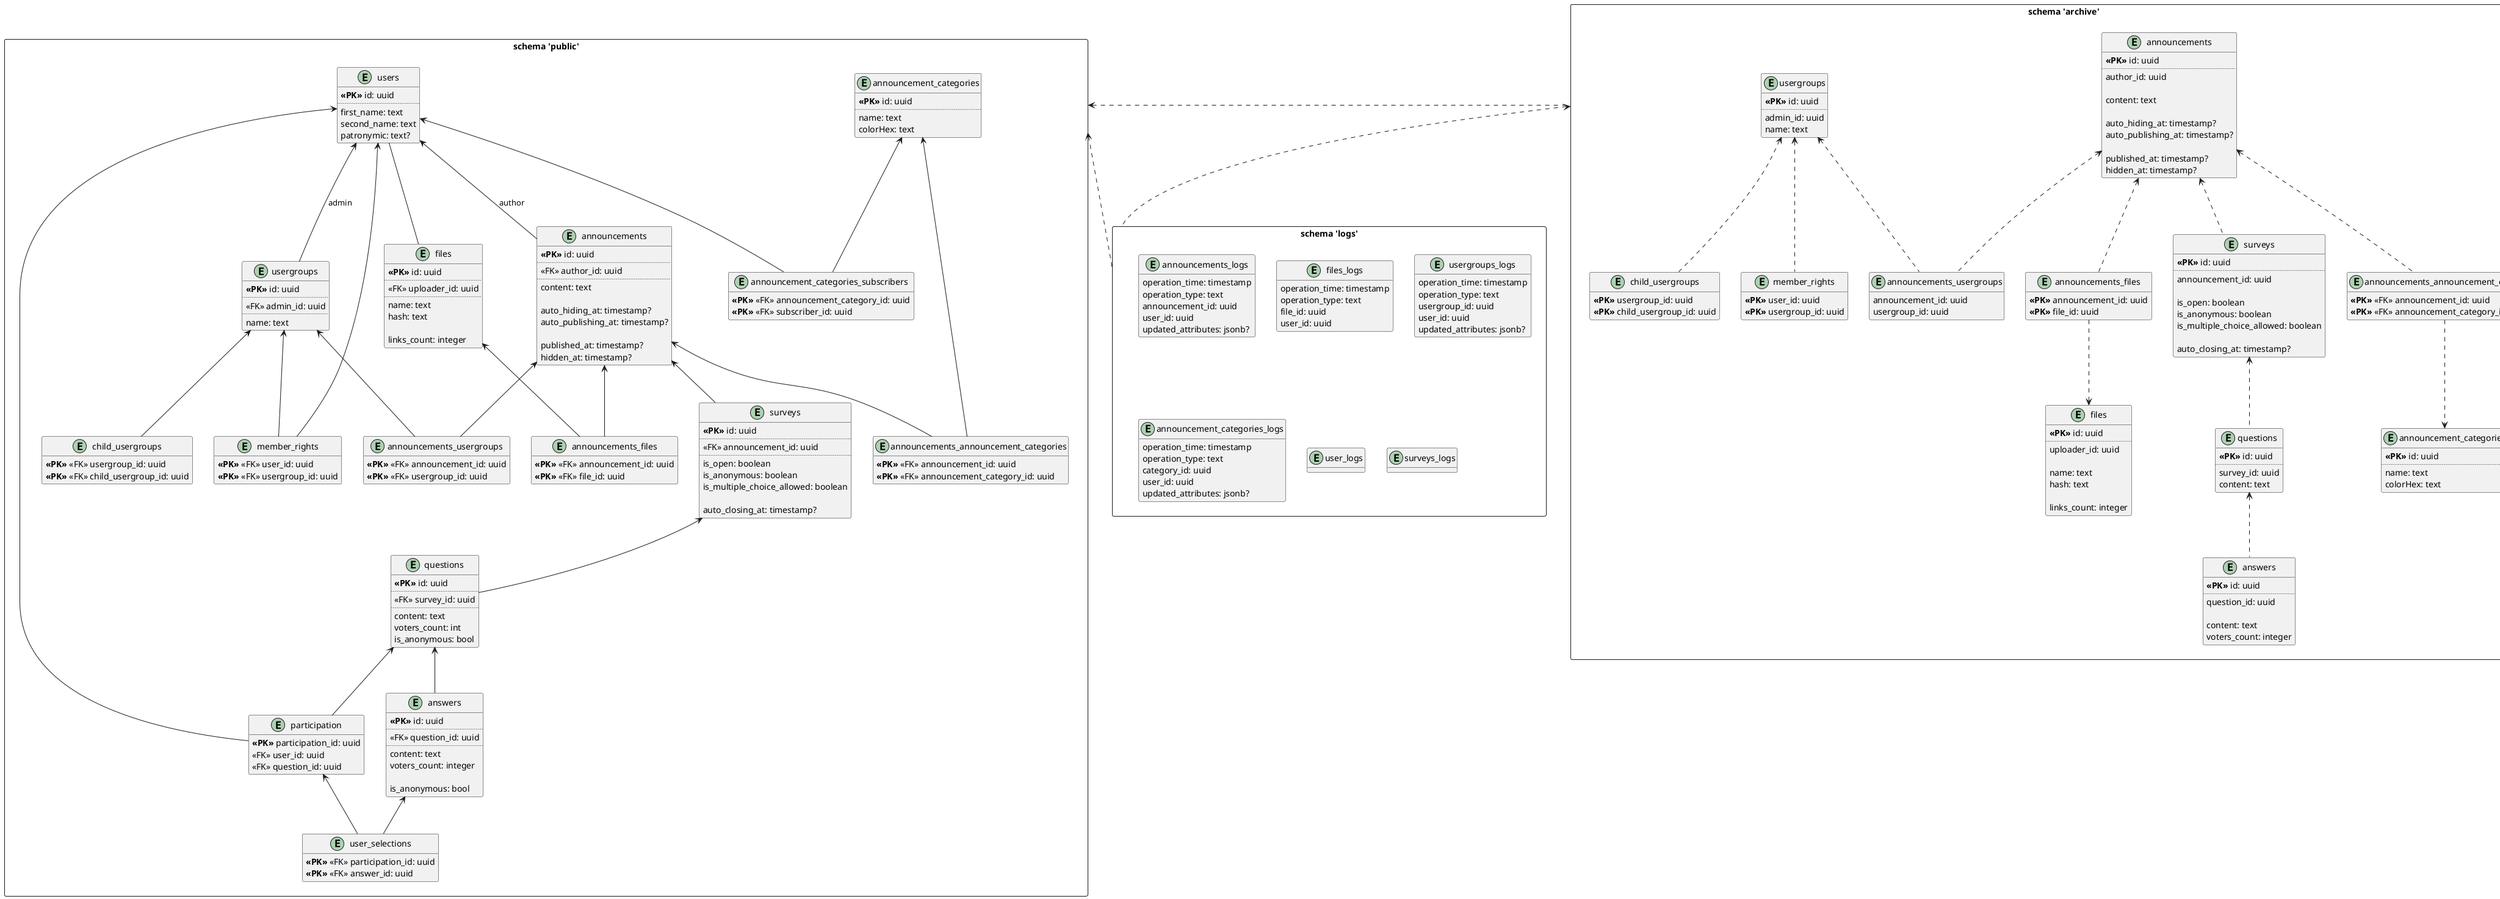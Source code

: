﻿@startuml
'https://plantuml.com/class-diagram

hide methods

rectangle "schema 'public'" as public_schema { 
    entity users {
        <b><<PK>></b> id: uuid
        ..
        first_name: text
        second_name: text
        patronymic: text?
    }
    
    entity announcements {
        <b><<PK>></b> id: uuid
        ..
        <<FK>> author_id: uuid
        ..
        content: text
        
        auto_hiding_at: timestamp?
        auto_publishing_at: timestamp?
        
        published_at: timestamp?
        hidden_at: timestamp?
    }
    users <-- announcements : author
    
    entity usergroups {
        <b><<PK>></b> id: uuid
        ..
        <<FK>> admin_id: uuid
        ..
        name: text
    }
    users <-- usergroups : admin
    
    entity child_usergroups {
        <b><<PK>></b> <<FK>> usergroup_id: uuid
        <b><<PK>></b> <<FK>> child_usergroup_id: uuid
    }
    usergroups <-- child_usergroups
    
    entity announcements_usergroups {
        <b><<PK>></b> <<FK>> announcement_id: uuid
        <b><<PK>></b> <<FK>> usergroup_id: uuid
    }
    announcements <-- announcements_usergroups
    usergroups <-- announcements_usergroups
    
    entity member_rights {
        <b><<PK>></b> <<FK>> user_id: uuid
        <b><<PK>></b> <<FK>> usergroup_id: uuid
    }
    usergroups <-- member_rights
    users <-- member_rights
    
    entity announcement_categories {
        <b><<PK>></b> id: uuid
        ..
        name: text
        colorHex: text
    }
    
    entity announcements_announcement_categories {
        <b><<PK>></b> <<FK>> announcement_id: uuid
        <b><<PK>></b> <<FK>> announcement_category_id: uuid
    }
    announcements <-- announcements_announcement_categories
    announcement_categories <-right- announcements_announcement_categories
    
    entity announcement_categories_subscribers {
        <b><<PK>></b> <<FK>> announcement_category_id: uuid
        <b><<PK>></b> <<FK>> subscriber_id: uuid
    }
    announcement_categories <-- announcement_categories_subscribers
    users <-- announcement_categories_subscribers
    
    entity files {
        <b><<PK>></b> id: uuid
        ..
        <<FK>> uploader_id: uuid
        ..
        name: text
        hash: text
        
        links_count: integer
    }
    users -- files
    
    entity announcements_files {
        <b><<PK>></b> <<FK>> announcement_id: uuid
        <b><<PK>></b> <<FK>> file_id: uuid
    }
    announcements <-- announcements_files
    files <-- announcements_files
    
    entity surveys {
        <b><<PK>></b> id: uuid
        ..
        <<FK>> announcement_id: uuid
        ..
        is_open: boolean
        is_anonymous: boolean
        is_multiple_choice_allowed: boolean
        
        auto_closing_at: timestamp?
    }
    announcements <-- surveys
    
    entity questions {
        <b><<PK>></b> id: uuid
        ..
        <<FK>> survey_id: uuid
        ..
        content: text    
        voters_count: int
        is_anonymous: bool
    }
    surveys <-- questions
    
    entity answers {
        <b><<PK>></b> id: uuid
        ..
        <<FK>> question_id: uuid
        ..
        content: text
        voters_count: integer
        
        is_anonymous: bool
    }
    questions <-- answers
    note right of answers::answer_type
        Атрибут определяет 
        хранящийся в записи тип вопроса
    end note
    
    entity participation {
        <b><<PK>></b> participation_id: uuid
        <<FK>> user_id: uuid
        <<FK>> question_id: uuid
    }
    users <-- participation
    questions <-- participation
    
    entity user_selections {
        <b><<PK>></b> <<FK>> participation_id: uuid
        <b><<PK>></b> <<FK>> answer_id: uuid
    }
    participation <-- user_selections
    answers <-- user_selections
}



rectangle "schema 'archive'" as archive_schema {
    ' announcement's related entity group
    entity "announcements" as archived_announcements  {
        <b><<PK>></b> id: uuid
        ..
        author_id: uuid
        
        content: text
        
        auto_hiding_at: timestamp?
        auto_publishing_at: timestamp?
        
        published_at: timestamp?
        hidden_at: timestamp?
    }
    
    entity "surveys" as archived_surveys {
            <b><<PK>></b> id: uuid
            ..
            announcement_id: uuid
            
            is_open: boolean
            is_anonymous: boolean
            is_multiple_choice_allowed: boolean
            
            auto_closing_at: timestamp?
    }
    archived_announcements <.. archived_surveys
    
    entity "questions" as archived_questions {
        <b><<PK>></b> id: uuid
        ..
        survey_id: uuid
        content: text    
    }
    archived_surveys <.. archived_questions
    
    entity "answers" as archived_answers {
        <b><<PK>></b> id: uuid
        ..
        question_id: uuid
        
        content: text
        voters_count: integer
    }
    archived_questions <.. archived_answers
    
    entity "files" as archived_files {
        <b><<PK>></b> id: uuid
        ..
        uploader_id: uuid
        
        name: text
        hash: text
        
        links_count: integer
    }
    
    entity "announcements_files" as archived_announcements_files {
        <b><<PK>></b> announcement_id: uuid
        <b><<PK>></b> file_id: uuid
    }
    archived_announcements <.. archived_announcements_files
    archived_files <.up. archived_announcements_files
    
    ' usergroup's related entity group
    entity "usergroups" as archived_usergroups {
        <b><<PK>></b> id: uuid
        ..
        admin_id: uuid
        name: text
    } 
    
    entity "member_rights" as archived_member_rights {
        <b><<PK>></b> user_id: uuid
        <b><<PK>></b> usergroup_id: uuid
    } 
    archived_usergroups <.. archived_member_rights
    
    entity child_usergroups {
        <b><<PK>></b> usergroup_id: uuid
        <b><<PK>></b> child_usergroup_id: uuid
    }
    archived_usergroups <.. child_usergroups
    
    entity "announcements_usergroups" as archived_announcements_usergroups {
        announcement_id: uuid
        usergroup_id: uuid
    }
    archived_usergroups <.. archived_announcements_usergroups
    archived_announcements <.. archived_announcements_usergroups
    
    ' announcement category's related entity group
    entity "announcement_categories" as archived_announcement_categories {
        <b><<PK>></b> id: uuid
        ..
        name: text
        colorHex: text
    }
    
    entity "announcements_announcement_categories" as archived_announcements_announcement_categories {
        <b><<PK>></b> <<FK>> announcement_id: uuid
        <b><<PK>></b> <<FK>> announcement_category_id: uuid
    }
    archived_announcements <.. archived_announcements_announcement_categories
    archived_announcement_categories <.up. archived_announcements_announcement_categories
}
public_schema <.right. archive_schema



rectangle "schema 'logs'" as logs_schema {
    entity announcements_logs {
        operation_time: timestamp
        operation_type: text
        announcement_id: uuid
        user_id: uuid
        updated_attributes: jsonb?
    }
    
    entity files_logs {
        operation_time: timestamp
        operation_type: text
        file_id: uuid
        user_id: uuid
    }
    
    entity usergroups_logs {
        operation_time: timestamp
        operation_type: text
        usergroup_id: uuid
        user_id: uuid
        updated_attributes: jsonb?
    }
    
    entity announcement_categories_logs {
        operation_time: timestamp
        operation_type: text
        category_id: uuid
        user_id: uuid
        updated_attributes: jsonb?
    }
    
    ' todo продумать
    entity user_logs {
    }
    
    ' todo нужно?
    entity surveys_logs {
    
    }
}
public_schema <.. logs_schema
archive_schema <.. logs_schema

@enduml 